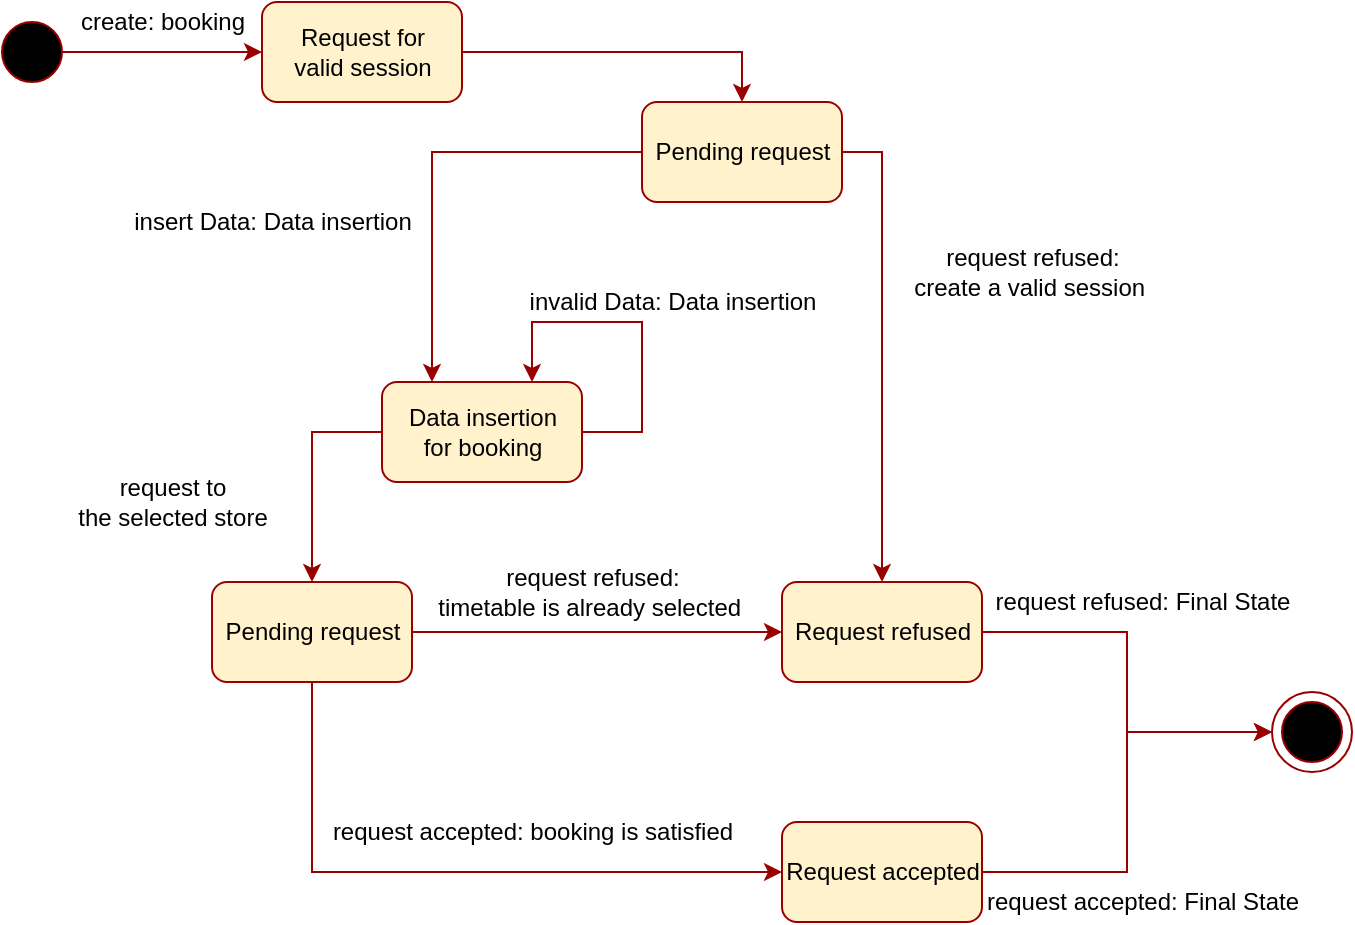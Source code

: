 <mxfile version="13.9.1" type="device"><diagram id="Ce4EJmMHlZywO50kCqzE" name="Page-1"><mxGraphModel dx="594" dy="332" grid="1" gridSize="10" guides="1" tooltips="1" connect="1" arrows="1" fold="1" page="1" pageScale="1" pageWidth="827" pageHeight="1169" math="0" shadow="0"><root><mxCell id="0"/><mxCell id="1" parent="0"/><mxCell id="Z6CiVvKDOcr7i9MNbmfW-8" style="edgeStyle=orthogonalEdgeStyle;rounded=0;orthogonalLoop=1;jettySize=auto;html=1;exitX=0;exitY=0.5;exitDx=0;exitDy=0;strokeColor=#990000;" edge="1" parent="1" source="Z6CiVvKDOcr7i9MNbmfW-1" target="Z6CiVvKDOcr7i9MNbmfW-5"><mxGeometry relative="1" as="geometry"/></mxCell><mxCell id="Z6CiVvKDOcr7i9MNbmfW-1" value="Data insertion &lt;br&gt;for booking" style="html=1;dashed=0;whitespace=wrap;rounded=1;fillColor=#fff2cc;strokeColor=#990000;" vertex="1" parent="1"><mxGeometry x="250" y="240" width="100" height="50" as="geometry"/></mxCell><mxCell id="Z6CiVvKDOcr7i9MNbmfW-17" style="edgeStyle=orthogonalEdgeStyle;rounded=0;orthogonalLoop=1;jettySize=auto;html=1;strokeColor=#990000;" edge="1" parent="1" source="Z6CiVvKDOcr7i9MNbmfW-2" target="Z6CiVvKDOcr7i9MNbmfW-16"><mxGeometry relative="1" as="geometry"/></mxCell><mxCell id="Z6CiVvKDOcr7i9MNbmfW-2" value="" style="shape=ellipse;html=1;dashed=0;whitespace=wrap;perimeter=ellipsePerimeter;rounded=1;strokeColor=#990000;fillColor=#000000;" vertex="1" parent="1"><mxGeometry x="60" y="60" width="30" height="30" as="geometry"/></mxCell><mxCell id="Z6CiVvKDOcr7i9MNbmfW-4" value="insert Data: Data insertion" style="text;html=1;align=center;verticalAlign=middle;resizable=0;points=[];autosize=1;" vertex="1" parent="1"><mxGeometry x="120" y="150" width="150" height="20" as="geometry"/></mxCell><mxCell id="Z6CiVvKDOcr7i9MNbmfW-11" style="edgeStyle=orthogonalEdgeStyle;rounded=0;orthogonalLoop=1;jettySize=auto;html=1;exitX=1;exitY=0.5;exitDx=0;exitDy=0;strokeColor=#990000;" edge="1" parent="1" source="Z6CiVvKDOcr7i9MNbmfW-5" target="Z6CiVvKDOcr7i9MNbmfW-10"><mxGeometry relative="1" as="geometry"/></mxCell><mxCell id="Z6CiVvKDOcr7i9MNbmfW-14" style="edgeStyle=orthogonalEdgeStyle;rounded=0;orthogonalLoop=1;jettySize=auto;html=1;exitX=0.5;exitY=1;exitDx=0;exitDy=0;entryX=0;entryY=0.5;entryDx=0;entryDy=0;strokeColor=#990000;" edge="1" parent="1" source="Z6CiVvKDOcr7i9MNbmfW-5" target="Z6CiVvKDOcr7i9MNbmfW-13"><mxGeometry relative="1" as="geometry"/></mxCell><mxCell id="Z6CiVvKDOcr7i9MNbmfW-5" value="Pending request" style="html=1;dashed=0;whitespace=wrap;rounded=1;fillColor=#fff2cc;strokeColor=#990000;" vertex="1" parent="1"><mxGeometry x="165" y="340" width="100" height="50" as="geometry"/></mxCell><mxCell id="Z6CiVvKDOcr7i9MNbmfW-6" style="edgeStyle=orthogonalEdgeStyle;rounded=0;orthogonalLoop=1;jettySize=auto;html=1;exitX=1;exitY=0.5;exitDx=0;exitDy=0;entryX=0.75;entryY=0;entryDx=0;entryDy=0;strokeColor=#990000;" edge="1" parent="1" source="Z6CiVvKDOcr7i9MNbmfW-1" target="Z6CiVvKDOcr7i9MNbmfW-1"><mxGeometry relative="1" as="geometry"><Array as="points"><mxPoint x="380" y="265"/><mxPoint x="380" y="210"/><mxPoint x="325" y="210"/></Array></mxGeometry></mxCell><mxCell id="Z6CiVvKDOcr7i9MNbmfW-7" value="invalid Data: Data insertion" style="text;html=1;align=center;verticalAlign=middle;resizable=0;points=[];autosize=1;" vertex="1" parent="1"><mxGeometry x="315" y="190" width="160" height="20" as="geometry"/></mxCell><mxCell id="Z6CiVvKDOcr7i9MNbmfW-9" value="request to &lt;br&gt;the selected store" style="text;html=1;align=center;verticalAlign=middle;resizable=0;points=[];autosize=1;" vertex="1" parent="1"><mxGeometry x="90" y="285" width="110" height="30" as="geometry"/></mxCell><mxCell id="Z6CiVvKDOcr7i9MNbmfW-26" style="edgeStyle=orthogonalEdgeStyle;rounded=0;orthogonalLoop=1;jettySize=auto;html=1;exitX=1;exitY=0.5;exitDx=0;exitDy=0;entryX=0;entryY=0.5;entryDx=0;entryDy=0;strokeColor=#990000;" edge="1" parent="1" source="Z6CiVvKDOcr7i9MNbmfW-10" target="Z6CiVvKDOcr7i9MNbmfW-25"><mxGeometry relative="1" as="geometry"/></mxCell><mxCell id="Z6CiVvKDOcr7i9MNbmfW-10" value="Request refused" style="html=1;dashed=0;whitespace=wrap;rounded=1;fillColor=#fff2cc;strokeColor=#990000;" vertex="1" parent="1"><mxGeometry x="450" y="340" width="100" height="50" as="geometry"/></mxCell><mxCell id="Z6CiVvKDOcr7i9MNbmfW-12" value="request refused: &lt;br&gt;timetable is already selected&amp;nbsp;" style="text;html=1;align=center;verticalAlign=middle;resizable=0;points=[];autosize=1;" vertex="1" parent="1"><mxGeometry x="270" y="330" width="170" height="30" as="geometry"/></mxCell><mxCell id="Z6CiVvKDOcr7i9MNbmfW-27" style="edgeStyle=orthogonalEdgeStyle;rounded=0;orthogonalLoop=1;jettySize=auto;html=1;exitX=1;exitY=0.5;exitDx=0;exitDy=0;entryX=0;entryY=0.5;entryDx=0;entryDy=0;strokeColor=#990000;" edge="1" parent="1" source="Z6CiVvKDOcr7i9MNbmfW-13" target="Z6CiVvKDOcr7i9MNbmfW-25"><mxGeometry relative="1" as="geometry"/></mxCell><mxCell id="Z6CiVvKDOcr7i9MNbmfW-13" value="Request accepted" style="html=1;dashed=0;whitespace=wrap;rounded=1;fillColor=#fff2cc;strokeColor=#990000;" vertex="1" parent="1"><mxGeometry x="450" y="460" width="100" height="50" as="geometry"/></mxCell><mxCell id="Z6CiVvKDOcr7i9MNbmfW-15" value="request accepted: booking is satisfied" style="text;html=1;align=center;verticalAlign=middle;resizable=0;points=[];autosize=1;" vertex="1" parent="1"><mxGeometry x="215" y="455" width="220" height="20" as="geometry"/></mxCell><mxCell id="Z6CiVvKDOcr7i9MNbmfW-20" style="edgeStyle=orthogonalEdgeStyle;rounded=0;orthogonalLoop=1;jettySize=auto;html=1;exitX=1;exitY=0.5;exitDx=0;exitDy=0;entryX=0.5;entryY=0;entryDx=0;entryDy=0;strokeColor=#990000;" edge="1" parent="1" source="Z6CiVvKDOcr7i9MNbmfW-16" target="Z6CiVvKDOcr7i9MNbmfW-19"><mxGeometry relative="1" as="geometry"/></mxCell><mxCell id="Z6CiVvKDOcr7i9MNbmfW-16" value="Request for &lt;br&gt;valid session" style="html=1;dashed=0;whitespace=wrap;rounded=1;fillColor=#fff2cc;strokeColor=#990000;" vertex="1" parent="1"><mxGeometry x="190" y="50" width="100" height="50" as="geometry"/></mxCell><mxCell id="Z6CiVvKDOcr7i9MNbmfW-18" value="create: booking" style="text;html=1;align=center;verticalAlign=middle;resizable=0;points=[];autosize=1;" vertex="1" parent="1"><mxGeometry x="90" y="50" width="100" height="20" as="geometry"/></mxCell><mxCell id="Z6CiVvKDOcr7i9MNbmfW-21" style="edgeStyle=orthogonalEdgeStyle;rounded=0;orthogonalLoop=1;jettySize=auto;html=1;exitX=0;exitY=0.5;exitDx=0;exitDy=0;entryX=0.25;entryY=0;entryDx=0;entryDy=0;strokeColor=#990000;" edge="1" parent="1" source="Z6CiVvKDOcr7i9MNbmfW-19" target="Z6CiVvKDOcr7i9MNbmfW-1"><mxGeometry relative="1" as="geometry"><Array as="points"><mxPoint x="275" y="125"/></Array></mxGeometry></mxCell><mxCell id="Z6CiVvKDOcr7i9MNbmfW-22" style="edgeStyle=orthogonalEdgeStyle;rounded=0;orthogonalLoop=1;jettySize=auto;html=1;exitX=1;exitY=0.5;exitDx=0;exitDy=0;entryX=0.5;entryY=0;entryDx=0;entryDy=0;strokeColor=#990000;" edge="1" parent="1" source="Z6CiVvKDOcr7i9MNbmfW-19" target="Z6CiVvKDOcr7i9MNbmfW-10"><mxGeometry relative="1" as="geometry"/></mxCell><mxCell id="Z6CiVvKDOcr7i9MNbmfW-19" value="Pending request" style="html=1;dashed=0;whitespace=wrap;rounded=1;fillColor=#fff2cc;strokeColor=#990000;" vertex="1" parent="1"><mxGeometry x="380" y="100" width="100" height="50" as="geometry"/></mxCell><mxCell id="Z6CiVvKDOcr7i9MNbmfW-23" value="request refused: &lt;br&gt;create a valid session&amp;nbsp;" style="text;html=1;align=center;verticalAlign=middle;resizable=0;points=[];autosize=1;" vertex="1" parent="1"><mxGeometry x="510" y="170" width="130" height="30" as="geometry"/></mxCell><mxCell id="Z6CiVvKDOcr7i9MNbmfW-24" value="" style="shape=ellipse;html=1;dashed=0;whitespace=wrap;perimeter=ellipsePerimeter;rounded=1;strokeColor=#990000;fillColor=#000000;" vertex="1" parent="1"><mxGeometry x="700" y="400" width="30" height="30" as="geometry"/></mxCell><mxCell id="Z6CiVvKDOcr7i9MNbmfW-25" value="" style="shape=ellipse;html=1;dashed=0;whitespace=wrap;aspect=fixed;perimeter=ellipsePerimeter;rounded=1;strokeColor=#990000;fillColor=none;" vertex="1" parent="1"><mxGeometry x="695" y="395" width="40" height="40" as="geometry"/></mxCell><mxCell id="Z6CiVvKDOcr7i9MNbmfW-28" value="request refused: Final State" style="text;html=1;align=center;verticalAlign=middle;resizable=0;points=[];autosize=1;" vertex="1" parent="1"><mxGeometry x="550" y="340" width="160" height="20" as="geometry"/></mxCell><mxCell id="Z6CiVvKDOcr7i9MNbmfW-29" value="request accepted: Final State" style="text;html=1;align=center;verticalAlign=middle;resizable=0;points=[];autosize=1;" vertex="1" parent="1"><mxGeometry x="545" y="490" width="170" height="20" as="geometry"/></mxCell></root></mxGraphModel></diagram></mxfile>